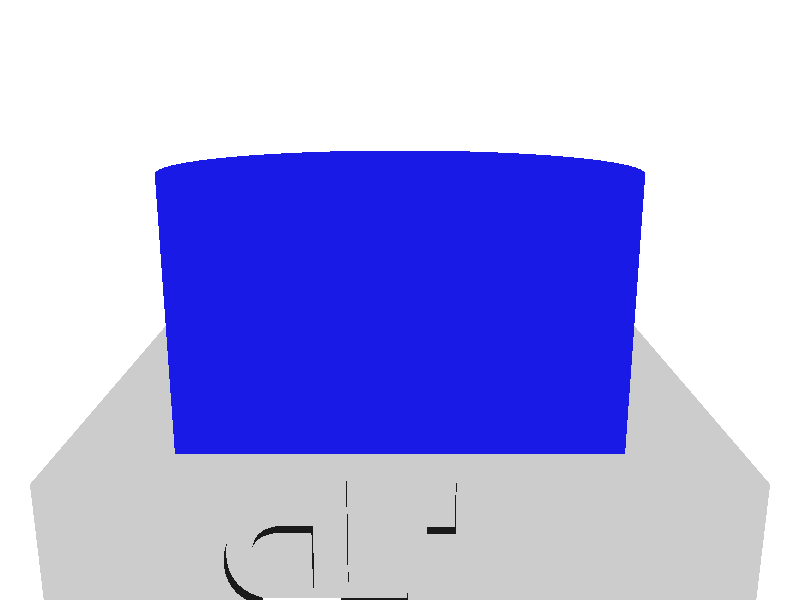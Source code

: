 
// Used for a multi-pass render which creates alpha from BG difference, keeping shadows!
#ifndef (SL_r)
  #declare SL_r = 1 ;
#end
#ifndef (SL_g)
  #declare SL_g = 1 ;
#end
#ifndef (SL_b)
  #declare SL_b = 1 ;
#end

#declare SceneLight = rgb<SL_r,SL_g,SL_b> ;

// Coordinate system: [left-right (x), up-down (y), near-far (z)]

global_settings {
  //assumed_gamma 1
  max_trace_level 15
}

background { color SceneLight }
box {
  <4,-0.6,2>, <-4,-0.61,-2>
  pigment {
      color SceneLight
  }
}

light_source { // Primary scene soft light just offset from center
  <0.5,6,3>
  color rgb<1.9,1.9,1.9> // lowest we can go w/o creating obnoxious 2d shadow
  area_light
  <1.2,0,0> <0,0,1.2>
  12,12 // quality numbers in directions..?
  adaptive 0  // 0,1,2,3...
  jitter // random softening
}


cylinder {
  <0.0,-0.6,0.0>
  <0.0,0.9,0.0>
  0.8
  texture {
    pigment {
      color
      <0.1,0.1,0.9> 
    }
    finish {
      specular
      0.6 
    }
    /*normal {
      marble
      0.25
      scale
      0.5 
    }*/
  }
  rotate
  <0,0,0> 
}

box { // left-most box edge
  <1.0,-0.6,1.0>, <0.8,-0.1,-1.0>
  texture {
    pigment {
      color
      <0.8,0.8,0.8> 
    }
    finish {
      specular
      0.9
    }
  }
}

box { // right-most box edge
  <-1.0,-0.6,1.0>, <-0.8,-0.1,-1.0>
  texture {
    pigment {
      color
      <0.8,0.8,0.8> 
    }
    finish {
      specular
      0.9
    }
  }
}

box { // front-most box edge
  <-1.0,-0.6,0.8>, <1.0,-0.1,1.0>
  texture {
    pigment {
      color
      <0.8,0.8,0.8> 
    }
    finish {
      specular
      0.9
    }
  }
}

difference {
  box { // front-most box edge
    <-1.0,-0.6,1.0>, <1.0,-0.1,1.05>
    texture {
      pigment {
        color
        <0.8,0.8,0.8> 
      }
      finish {
        specular
        0.9
      }
    }
  }
  text {
    ttf "crystal.ttf" "HTIR" 11, -0.3
    pigment { color <0.1,0.1,0.1>  }
    finish { reflection .25 specular 1 }
    translate <-0.5, 0.0, 0.0>
  }
}

camera {
  perspective
  location
  <0.0,1.4,4.0>
  direction
  <0,0,1.5>
  look_at
  <0,0.3,0>
  blur_samples
  50
  right
  <1.0,0,0>
  right
  <1.0,0,0> 
}

